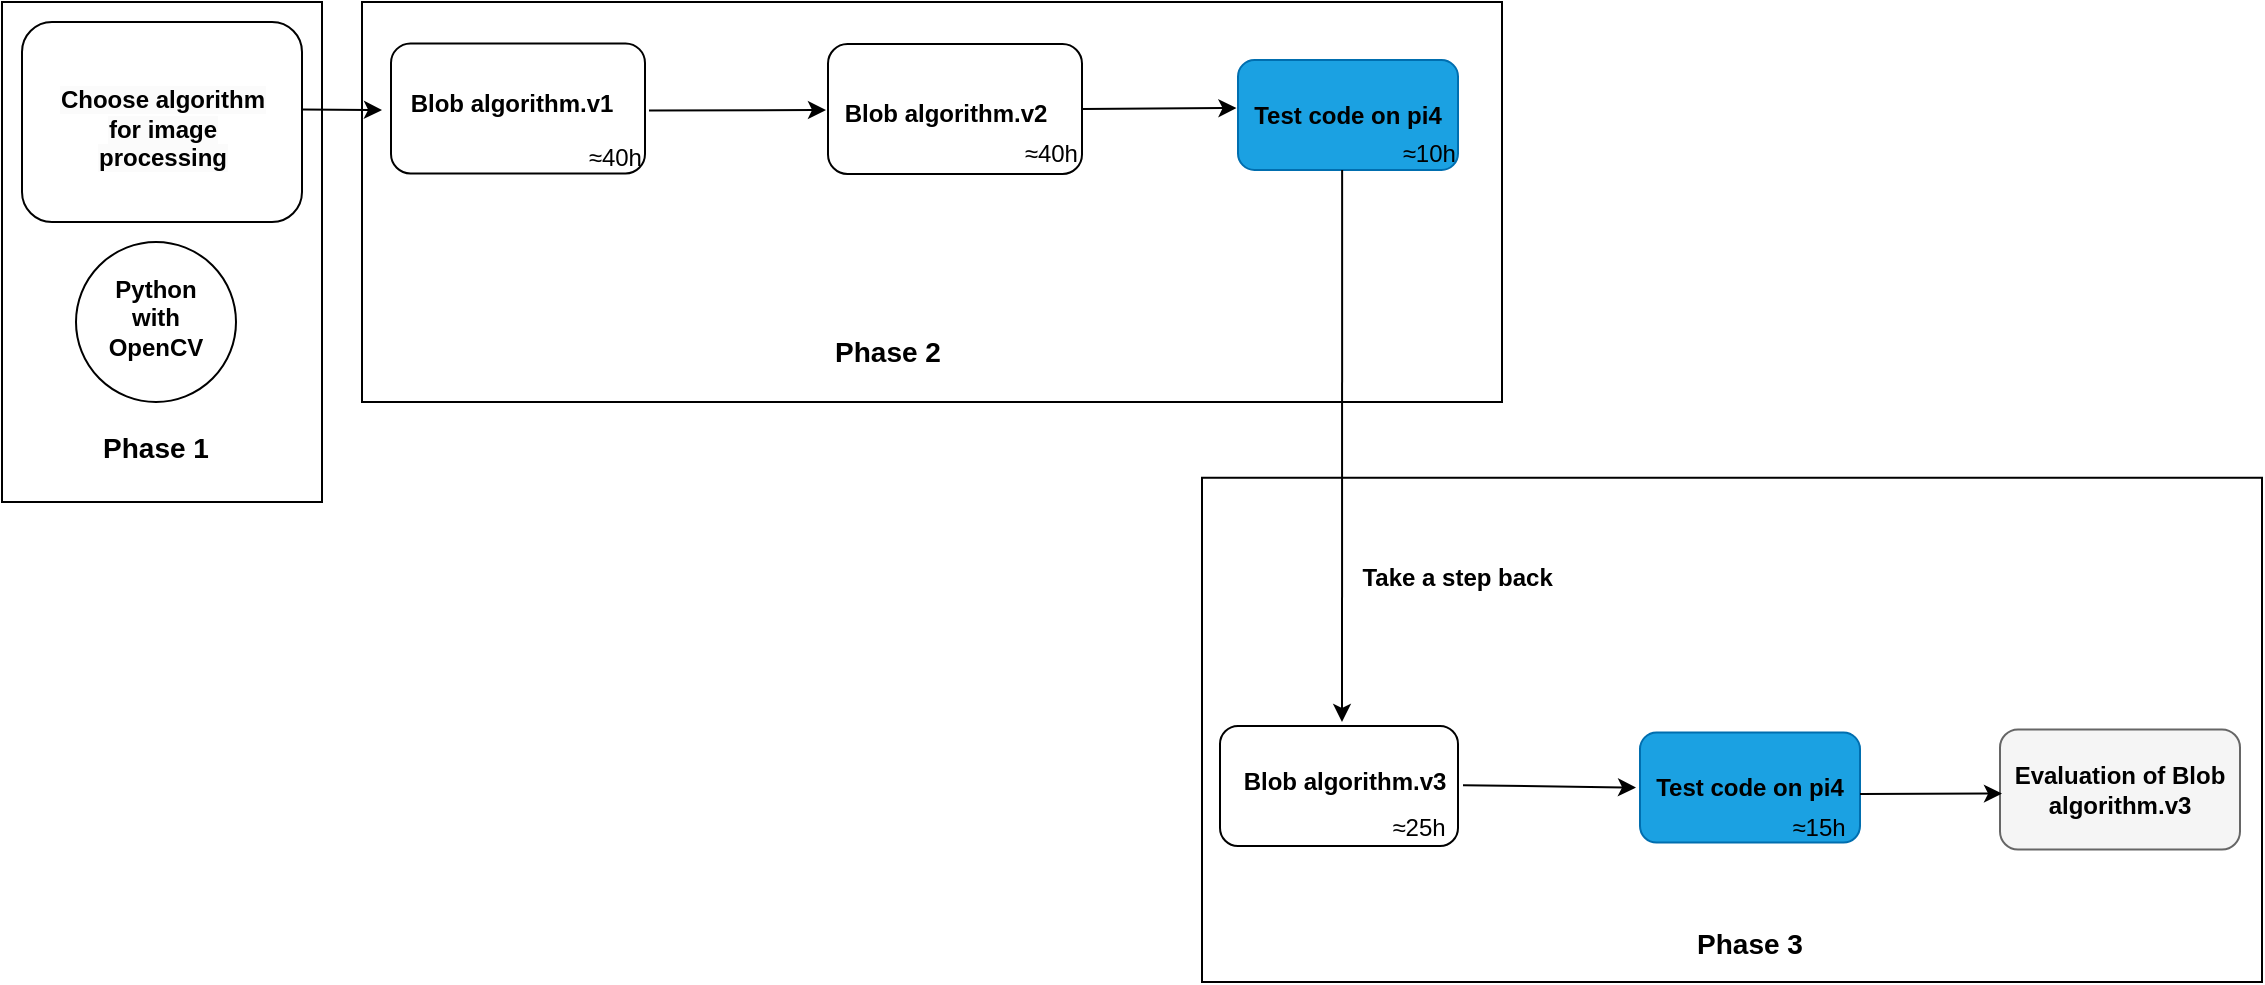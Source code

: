 <mxfile version="21.2.8" type="device">
  <diagram name="Page-1" id="YpWVVZihGrBSJXwOBpHP">
    <mxGraphModel dx="1206" dy="826" grid="1" gridSize="10" guides="1" tooltips="1" connect="1" arrows="1" fold="1" page="1" pageScale="1" pageWidth="827" pageHeight="1169" math="0" shadow="0">
      <root>
        <mxCell id="0" />
        <mxCell id="1" parent="0" />
        <mxCell id="EbJVGA68E-LRwI5Z2B4P-36" value="" style="rounded=0;whiteSpace=wrap;html=1;" parent="1" vertex="1">
          <mxGeometry x="20" y="20" width="160" height="250" as="geometry" />
        </mxCell>
        <mxCell id="EbJVGA68E-LRwI5Z2B4P-35" value="" style="rounded=0;whiteSpace=wrap;html=1;" parent="1" vertex="1">
          <mxGeometry x="200" y="20" width="570" height="200" as="geometry" />
        </mxCell>
        <mxCell id="EbJVGA68E-LRwI5Z2B4P-34" value="" style="rounded=0;whiteSpace=wrap;html=1;" parent="1" vertex="1">
          <mxGeometry x="620" y="257.88" width="530" height="252.12" as="geometry" />
        </mxCell>
        <mxCell id="uFAtMosG5yBuo42fv5vl-17" value="" style="rounded=1;whiteSpace=wrap;html=1;" parent="1" vertex="1">
          <mxGeometry x="433" y="41" width="127" height="65" as="geometry" />
        </mxCell>
        <mxCell id="uFAtMosG5yBuo42fv5vl-22" value="&lt;b&gt;Blob algorithm.v2&lt;/b&gt;" style="text;html=1;strokeColor=none;fillColor=none;align=center;verticalAlign=middle;whiteSpace=wrap;rounded=0;" parent="1" vertex="1">
          <mxGeometry x="432" y="46" width="120" height="60" as="geometry" />
        </mxCell>
        <mxCell id="uFAtMosG5yBuo42fv5vl-35" value="&amp;nbsp;≈40h" style="text;html=1;strokeColor=none;fillColor=none;align=center;verticalAlign=middle;whiteSpace=wrap;rounded=0;rotation=0;" parent="1" vertex="1">
          <mxGeometry x="533" y="86" width="20" height="20" as="geometry" />
        </mxCell>
        <mxCell id="uFAtMosG5yBuo42fv5vl-38" value="" style="rounded=1;whiteSpace=wrap;html=1;fillColor=#1ba1e2;fontColor=#ffffff;strokeColor=#006EAF;" parent="1" vertex="1">
          <mxGeometry x="638" y="49" width="110" height="55" as="geometry" />
        </mxCell>
        <mxCell id="uFAtMosG5yBuo42fv5vl-39" value="&lt;b&gt;Test code on pi4&lt;/b&gt;" style="text;html=1;strokeColor=none;fillColor=none;align=center;verticalAlign=middle;whiteSpace=wrap;rounded=0;" parent="1" vertex="1">
          <mxGeometry x="638" y="61.5" width="110" height="30" as="geometry" />
        </mxCell>
        <mxCell id="uFAtMosG5yBuo42fv5vl-42" value="&amp;nbsp;≈10h" style="text;html=1;strokeColor=none;fillColor=none;align=center;verticalAlign=middle;whiteSpace=wrap;rounded=0;rotation=0;" parent="1" vertex="1">
          <mxGeometry x="716" y="88.34" width="32" height="15" as="geometry" />
        </mxCell>
        <mxCell id="uFAtMosG5yBuo42fv5vl-47" value="&lt;b&gt;Take a step back&lt;/b&gt;&amp;nbsp;" style="text;html=1;strokeColor=none;fillColor=none;align=center;verticalAlign=middle;whiteSpace=wrap;rounded=0;rotation=0;" parent="1" vertex="1">
          <mxGeometry x="694" y="296" width="111" height="24" as="geometry" />
        </mxCell>
        <mxCell id="uFAtMosG5yBuo42fv5vl-48" value="" style="rounded=1;whiteSpace=wrap;html=1;" parent="1" vertex="1">
          <mxGeometry x="629" y="382" width="119" height="60" as="geometry" />
        </mxCell>
        <mxCell id="uFAtMosG5yBuo42fv5vl-49" value="&lt;b&gt;Blob algorithm.v3&lt;/b&gt;" style="text;html=1;strokeColor=none;fillColor=none;align=center;verticalAlign=middle;whiteSpace=wrap;rounded=0;" parent="1" vertex="1">
          <mxGeometry x="634" y="394.78" width="115" height="30" as="geometry" />
        </mxCell>
        <mxCell id="uFAtMosG5yBuo42fv5vl-59" value="≈25h" style="text;html=1;strokeColor=none;fillColor=none;align=center;verticalAlign=middle;whiteSpace=wrap;rounded=0;rotation=0;" parent="1" vertex="1">
          <mxGeometry x="706.5" y="424.78" width="42.5" height="17.22" as="geometry" />
        </mxCell>
        <mxCell id="uFAtMosG5yBuo42fv5vl-61" value="" style="rounded=1;whiteSpace=wrap;html=1;" parent="1" vertex="1">
          <mxGeometry x="30" y="30" width="140" height="100" as="geometry" />
        </mxCell>
        <mxCell id="uFAtMosG5yBuo42fv5vl-62" value="&lt;br&gt;&lt;b&gt;&lt;span style=&quot;color: rgb(0, 0, 0); font-family: Helvetica; font-size: 12px; font-style: normal; font-variant-ligatures: normal; font-variant-caps: normal; letter-spacing: normal; orphans: 2; text-align: center; text-indent: 0px; text-transform: none; widows: 2; word-spacing: 0px; -webkit-text-stroke-width: 0px; background-color: rgb(251, 251, 251); text-decoration-thickness: initial; text-decoration-style: initial; text-decoration-color: initial; float: none; display: inline !important;&quot;&gt;Choose algorithm for image processing&lt;/span&gt;&lt;br&gt;&lt;/b&gt;" style="text;html=1;strokeColor=none;fillColor=none;align=center;verticalAlign=middle;whiteSpace=wrap;rounded=0;" parent="1" vertex="1">
          <mxGeometry x="42.5" y="61" width="115" height="30" as="geometry" />
        </mxCell>
        <mxCell id="uFAtMosG5yBuo42fv5vl-67" style="edgeStyle=orthogonalEdgeStyle;rounded=0;orthogonalLoop=1;jettySize=auto;html=1;exitX=0.5;exitY=0;exitDx=0;exitDy=0;" parent="1" source="uFAtMosG5yBuo42fv5vl-64" edge="1">
          <mxGeometry relative="1" as="geometry">
            <mxPoint x="893.739" y="384.997" as="targetPoint" />
          </mxGeometry>
        </mxCell>
        <mxCell id="uFAtMosG5yBuo42fv5vl-64" value="" style="rounded=1;whiteSpace=wrap;html=1;fillColor=#1ba1e2;fontColor=#ffffff;strokeColor=#006EAF;" parent="1" vertex="1">
          <mxGeometry x="839" y="385.28" width="110" height="55" as="geometry" />
        </mxCell>
        <mxCell id="uFAtMosG5yBuo42fv5vl-65" value="&lt;b&gt;Test code on pi4&lt;/b&gt;" style="text;html=1;strokeColor=none;fillColor=none;align=center;verticalAlign=middle;whiteSpace=wrap;rounded=0;" parent="1" vertex="1">
          <mxGeometry x="839" y="397.78" width="110" height="30" as="geometry" />
        </mxCell>
        <mxCell id="EbJVGA68E-LRwI5Z2B4P-8" value="&amp;nbsp;≈40h" style="text;html=1;strokeColor=none;fillColor=none;align=center;verticalAlign=middle;whiteSpace=wrap;rounded=0;rotation=0;" parent="1" vertex="1">
          <mxGeometry x="301" y="86" width="27.8" height="19.69" as="geometry" />
        </mxCell>
        <mxCell id="EbJVGA68E-LRwI5Z2B4P-14" value="" style="endArrow=classic;html=1;rounded=0;exitX=1;exitY=0.5;exitDx=0;exitDy=0;" parent="1" edge="1">
          <mxGeometry width="50" height="50" relative="1" as="geometry">
            <mxPoint x="343.5" y="74.19" as="sourcePoint" />
            <mxPoint x="432" y="74" as="targetPoint" />
          </mxGeometry>
        </mxCell>
        <mxCell id="EbJVGA68E-LRwI5Z2B4P-17" value="" style="endArrow=classic;html=1;rounded=0;entryX=-0.007;entryY=0.384;entryDx=0;entryDy=0;entryPerimeter=0;exitX=1;exitY=0.5;exitDx=0;exitDy=0;" parent="1" source="uFAtMosG5yBuo42fv5vl-17" target="uFAtMosG5yBuo42fv5vl-39" edge="1">
          <mxGeometry width="50" height="50" relative="1" as="geometry">
            <mxPoint x="570" y="73" as="sourcePoint" />
            <mxPoint x="638" y="74" as="targetPoint" />
          </mxGeometry>
        </mxCell>
        <mxCell id="EbJVGA68E-LRwI5Z2B4P-20" value="" style="endArrow=classic;html=1;rounded=0;" parent="1" edge="1">
          <mxGeometry width="50" height="50" relative="1" as="geometry">
            <mxPoint x="690.08" y="104" as="sourcePoint" />
            <mxPoint x="690" y="380" as="targetPoint" />
            <Array as="points" />
          </mxGeometry>
        </mxCell>
        <mxCell id="EbJVGA68E-LRwI5Z2B4P-24" value="" style="endArrow=classic;html=1;rounded=0;entryX=0;entryY=0.5;entryDx=0;entryDy=0;" parent="1" edge="1">
          <mxGeometry width="50" height="50" relative="1" as="geometry">
            <mxPoint x="750.5" y="411.6" as="sourcePoint" />
            <mxPoint x="837" y="412.78" as="targetPoint" />
          </mxGeometry>
        </mxCell>
        <mxCell id="EbJVGA68E-LRwI5Z2B4P-27" value="" style="rounded=1;whiteSpace=wrap;html=1;" parent="1" vertex="1">
          <mxGeometry x="214.5" y="40.69" width="127" height="65" as="geometry" />
        </mxCell>
        <mxCell id="EbJVGA68E-LRwI5Z2B4P-5" value="&lt;b&gt;Blob algorithm.v1&lt;/b&gt;" style="text;html=1;strokeColor=none;fillColor=none;align=center;verticalAlign=middle;whiteSpace=wrap;rounded=0;" parent="1" vertex="1">
          <mxGeometry x="221" y="56" width="108" height="30" as="geometry" />
        </mxCell>
        <mxCell id="EbJVGA68E-LRwI5Z2B4P-28" value="&amp;nbsp;≈40h" style="text;html=1;strokeColor=none;fillColor=none;align=center;verticalAlign=middle;whiteSpace=wrap;rounded=0;rotation=0;" parent="1" vertex="1">
          <mxGeometry x="315" y="88.34" width="20" height="20" as="geometry" />
        </mxCell>
        <mxCell id="EbJVGA68E-LRwI5Z2B4P-37" value="&lt;b&gt;&lt;font style=&quot;font-size: 14px;&quot;&gt;Phase 1&lt;/font&gt;&lt;/b&gt;" style="text;html=1;strokeColor=none;fillColor=none;align=center;verticalAlign=middle;whiteSpace=wrap;rounded=0;" parent="1" vertex="1">
          <mxGeometry x="67" y="227.88" width="60" height="30" as="geometry" />
        </mxCell>
        <mxCell id="EbJVGA68E-LRwI5Z2B4P-38" value="&lt;b&gt;&lt;font style=&quot;font-size: 14px;&quot;&gt;Phase 2&lt;/font&gt;&lt;/b&gt;" style="text;html=1;strokeColor=none;fillColor=none;align=center;verticalAlign=middle;whiteSpace=wrap;rounded=0;" parent="1" vertex="1">
          <mxGeometry x="433" y="180" width="60" height="30" as="geometry" />
        </mxCell>
        <mxCell id="EbJVGA68E-LRwI5Z2B4P-39" value="&lt;b&gt;&lt;font style=&quot;font-size: 14px;&quot;&gt;Phase 3&lt;/font&gt;&lt;/b&gt;" style="text;html=1;strokeColor=none;fillColor=none;align=center;verticalAlign=middle;whiteSpace=wrap;rounded=0;" parent="1" vertex="1">
          <mxGeometry x="864" y="476" width="60" height="30" as="geometry" />
        </mxCell>
        <mxCell id="YOW94wADPTWAJKT8_l97-1" value="≈15h" style="text;html=1;strokeColor=none;fillColor=none;align=center;verticalAlign=middle;whiteSpace=wrap;rounded=0;rotation=0;" vertex="1" parent="1">
          <mxGeometry x="906.5" y="424.78" width="42.5" height="17.22" as="geometry" />
        </mxCell>
        <mxCell id="YOW94wADPTWAJKT8_l97-3" value="" style="rounded=1;whiteSpace=wrap;html=1;fillColor=#f5f5f5;strokeColor=#666666;fontColor=#333333;" vertex="1" parent="1">
          <mxGeometry x="1019" y="383.78" width="120" height="60" as="geometry" />
        </mxCell>
        <mxCell id="YOW94wADPTWAJKT8_l97-4" value="&lt;b&gt;Evaluation of Blob algorithm.v3&lt;/b&gt;" style="text;html=1;strokeColor=none;fillColor=none;align=center;verticalAlign=middle;whiteSpace=wrap;rounded=0;" vertex="1" parent="1">
          <mxGeometry x="1024" y="398.78" width="110" height="30" as="geometry" />
        </mxCell>
        <mxCell id="YOW94wADPTWAJKT8_l97-6" value="" style="endArrow=classic;html=1;rounded=0;entryX=0;entryY=0.5;entryDx=0;entryDy=0;" edge="1" parent="1">
          <mxGeometry width="50" height="50" relative="1" as="geometry">
            <mxPoint x="949" y="416" as="sourcePoint" />
            <mxPoint x="1020" y="415.78" as="targetPoint" />
          </mxGeometry>
        </mxCell>
        <mxCell id="YOW94wADPTWAJKT8_l97-7" value="" style="endArrow=classic;html=1;rounded=0;exitX=1;exitY=0.5;exitDx=0;exitDy=0;" edge="1" parent="1">
          <mxGeometry width="50" height="50" relative="1" as="geometry">
            <mxPoint x="170" y="73.69" as="sourcePoint" />
            <mxPoint x="210" y="74" as="targetPoint" />
          </mxGeometry>
        </mxCell>
        <mxCell id="YOW94wADPTWAJKT8_l97-9" style="edgeStyle=orthogonalEdgeStyle;rounded=0;orthogonalLoop=1;jettySize=auto;html=1;exitX=0.5;exitY=1;exitDx=0;exitDy=0;" edge="1" parent="1" source="EbJVGA68E-LRwI5Z2B4P-36" target="EbJVGA68E-LRwI5Z2B4P-36">
          <mxGeometry relative="1" as="geometry" />
        </mxCell>
        <mxCell id="YOW94wADPTWAJKT8_l97-11" value="" style="ellipse;whiteSpace=wrap;html=1;aspect=fixed;" vertex="1" parent="1">
          <mxGeometry x="57" y="140" width="80" height="80" as="geometry" />
        </mxCell>
        <mxCell id="uFAtMosG5yBuo42fv5vl-29" value="&lt;b&gt;Python with OpenCV&lt;/b&gt;" style="text;html=1;strokeColor=none;fillColor=none;align=center;verticalAlign=middle;whiteSpace=wrap;rounded=0;" parent="1" vertex="1">
          <mxGeometry x="67" y="163" width="60" height="30" as="geometry" />
        </mxCell>
      </root>
    </mxGraphModel>
  </diagram>
</mxfile>
